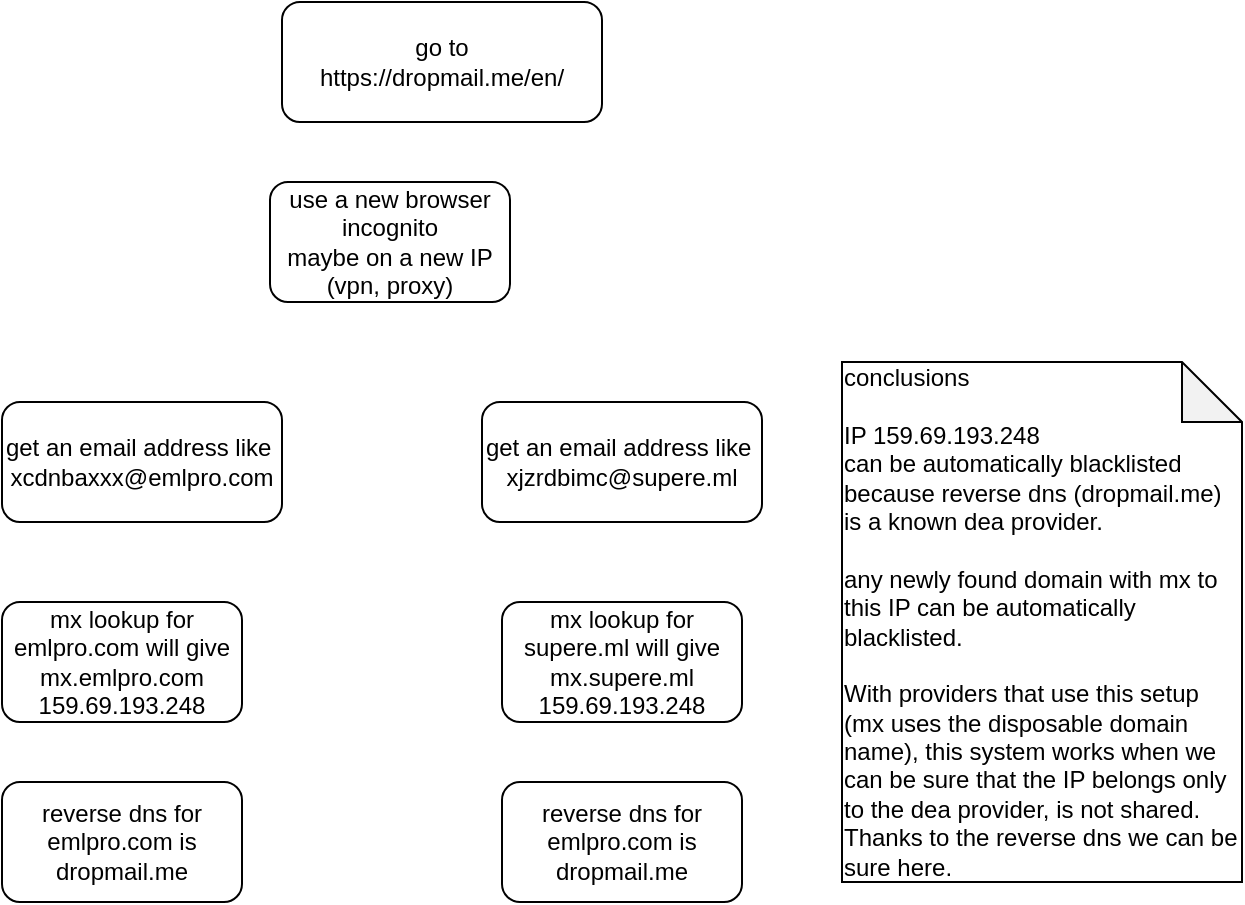 <mxfile version="15.7.4" type="github">
  <diagram id="vCrIGn_0Ll-jkb-Q1wgR" name="Page-1">
    <mxGraphModel dx="1038" dy="556" grid="1" gridSize="10" guides="1" tooltips="1" connect="1" arrows="1" fold="1" page="1" pageScale="1" pageWidth="827" pageHeight="1169" math="0" shadow="0">
      <root>
        <mxCell id="0" />
        <mxCell id="1" parent="0" />
        <mxCell id="w0Iy837ZUC8ANiV8C7e1-1" value="&lt;div&gt;go to&lt;/div&gt;&lt;div&gt;https://dropmail.me/en/&lt;br&gt;&lt;/div&gt;" style="rounded=1;whiteSpace=wrap;html=1;" vertex="1" parent="1">
          <mxGeometry x="300" y="20" width="160" height="60" as="geometry" />
        </mxCell>
        <mxCell id="w0Iy837ZUC8ANiV8C7e1-2" value="&lt;div&gt;get an email address like&amp;nbsp;&lt;/div&gt;&lt;div&gt;xcdnbaxxx@emlpro.com&lt;br&gt;&lt;/div&gt;" style="rounded=1;whiteSpace=wrap;html=1;" vertex="1" parent="1">
          <mxGeometry x="160" y="220" width="140" height="60" as="geometry" />
        </mxCell>
        <mxCell id="w0Iy837ZUC8ANiV8C7e1-3" value="&lt;div&gt;mx lookup for emlpro.com will give&lt;/div&gt;&lt;div&gt;mx.emlpro.com&lt;/div&gt;&lt;div&gt;159.69.193.248&lt;br&gt;&lt;/div&gt;" style="rounded=1;whiteSpace=wrap;html=1;" vertex="1" parent="1">
          <mxGeometry x="160" y="320" width="120" height="60" as="geometry" />
        </mxCell>
        <mxCell id="w0Iy837ZUC8ANiV8C7e1-4" value="&lt;div&gt;reverse dns for emlpro.com is&lt;/div&gt;&lt;div&gt;dropmail.me&lt;br&gt;&lt;/div&gt;" style="rounded=1;whiteSpace=wrap;html=1;" vertex="1" parent="1">
          <mxGeometry x="160" y="410" width="120" height="60" as="geometry" />
        </mxCell>
        <mxCell id="w0Iy837ZUC8ANiV8C7e1-5" value="&lt;div&gt;use a new browser &lt;br&gt;&lt;/div&gt;&lt;div&gt;incognito&lt;/div&gt;&lt;div&gt;maybe on a new IP (vpn, proxy)&lt;/div&gt;" style="rounded=1;whiteSpace=wrap;html=1;" vertex="1" parent="1">
          <mxGeometry x="294" y="110" width="120" height="60" as="geometry" />
        </mxCell>
        <mxCell id="w0Iy837ZUC8ANiV8C7e1-6" value="&lt;div&gt;get an email address like&amp;nbsp;&lt;/div&gt;&lt;div&gt;xjzrdbimc@supere.ml&lt;br&gt;&lt;/div&gt;" style="rounded=1;whiteSpace=wrap;html=1;" vertex="1" parent="1">
          <mxGeometry x="400" y="220" width="140" height="60" as="geometry" />
        </mxCell>
        <mxCell id="w0Iy837ZUC8ANiV8C7e1-7" value="&lt;div&gt;mx lookup for supere.ml will give&lt;/div&gt;&lt;div&gt;mx.supere.ml&lt;/div&gt;&lt;div&gt;159.69.193.248&lt;br&gt;&lt;/div&gt;" style="rounded=1;whiteSpace=wrap;html=1;" vertex="1" parent="1">
          <mxGeometry x="410" y="320" width="120" height="60" as="geometry" />
        </mxCell>
        <mxCell id="w0Iy837ZUC8ANiV8C7e1-8" value="&lt;div&gt;reverse dns for emlpro.com is&lt;/div&gt;&lt;div&gt;dropmail.me&lt;br&gt;&lt;/div&gt;" style="rounded=1;whiteSpace=wrap;html=1;" vertex="1" parent="1">
          <mxGeometry x="410" y="410" width="120" height="60" as="geometry" />
        </mxCell>
        <mxCell id="w0Iy837ZUC8ANiV8C7e1-9" value="&lt;div align=&quot;left&quot;&gt;conclusions&lt;/div&gt;&lt;div align=&quot;left&quot;&gt;&lt;br&gt;&lt;/div&gt;&lt;div align=&quot;left&quot;&gt;IP 159.69.193.248 &lt;br&gt;&lt;/div&gt;&lt;div align=&quot;left&quot;&gt;can be automatically blacklisted because reverse dns (dropmail.me) is a known dea provider.&lt;/div&gt;&lt;div align=&quot;left&quot;&gt;&lt;br&gt;&lt;/div&gt;&lt;div align=&quot;left&quot;&gt;any newly found domain with mx to this IP can be automatically blacklisted.&lt;/div&gt;&lt;div align=&quot;left&quot;&gt;&lt;br&gt;&lt;/div&gt;&lt;div align=&quot;left&quot;&gt;With providers that use this setup (mx uses the disposable domain name), this system works when we can be sure that the IP belongs only to the dea provider, is not shared. Thanks to the reverse dns we can be sure here.&lt;br&gt;&lt;/div&gt;" style="shape=note;whiteSpace=wrap;html=1;backgroundOutline=1;darkOpacity=0.05;fontSize=12;" vertex="1" parent="1">
          <mxGeometry x="580" y="200" width="200" height="260" as="geometry" />
        </mxCell>
      </root>
    </mxGraphModel>
  </diagram>
</mxfile>
